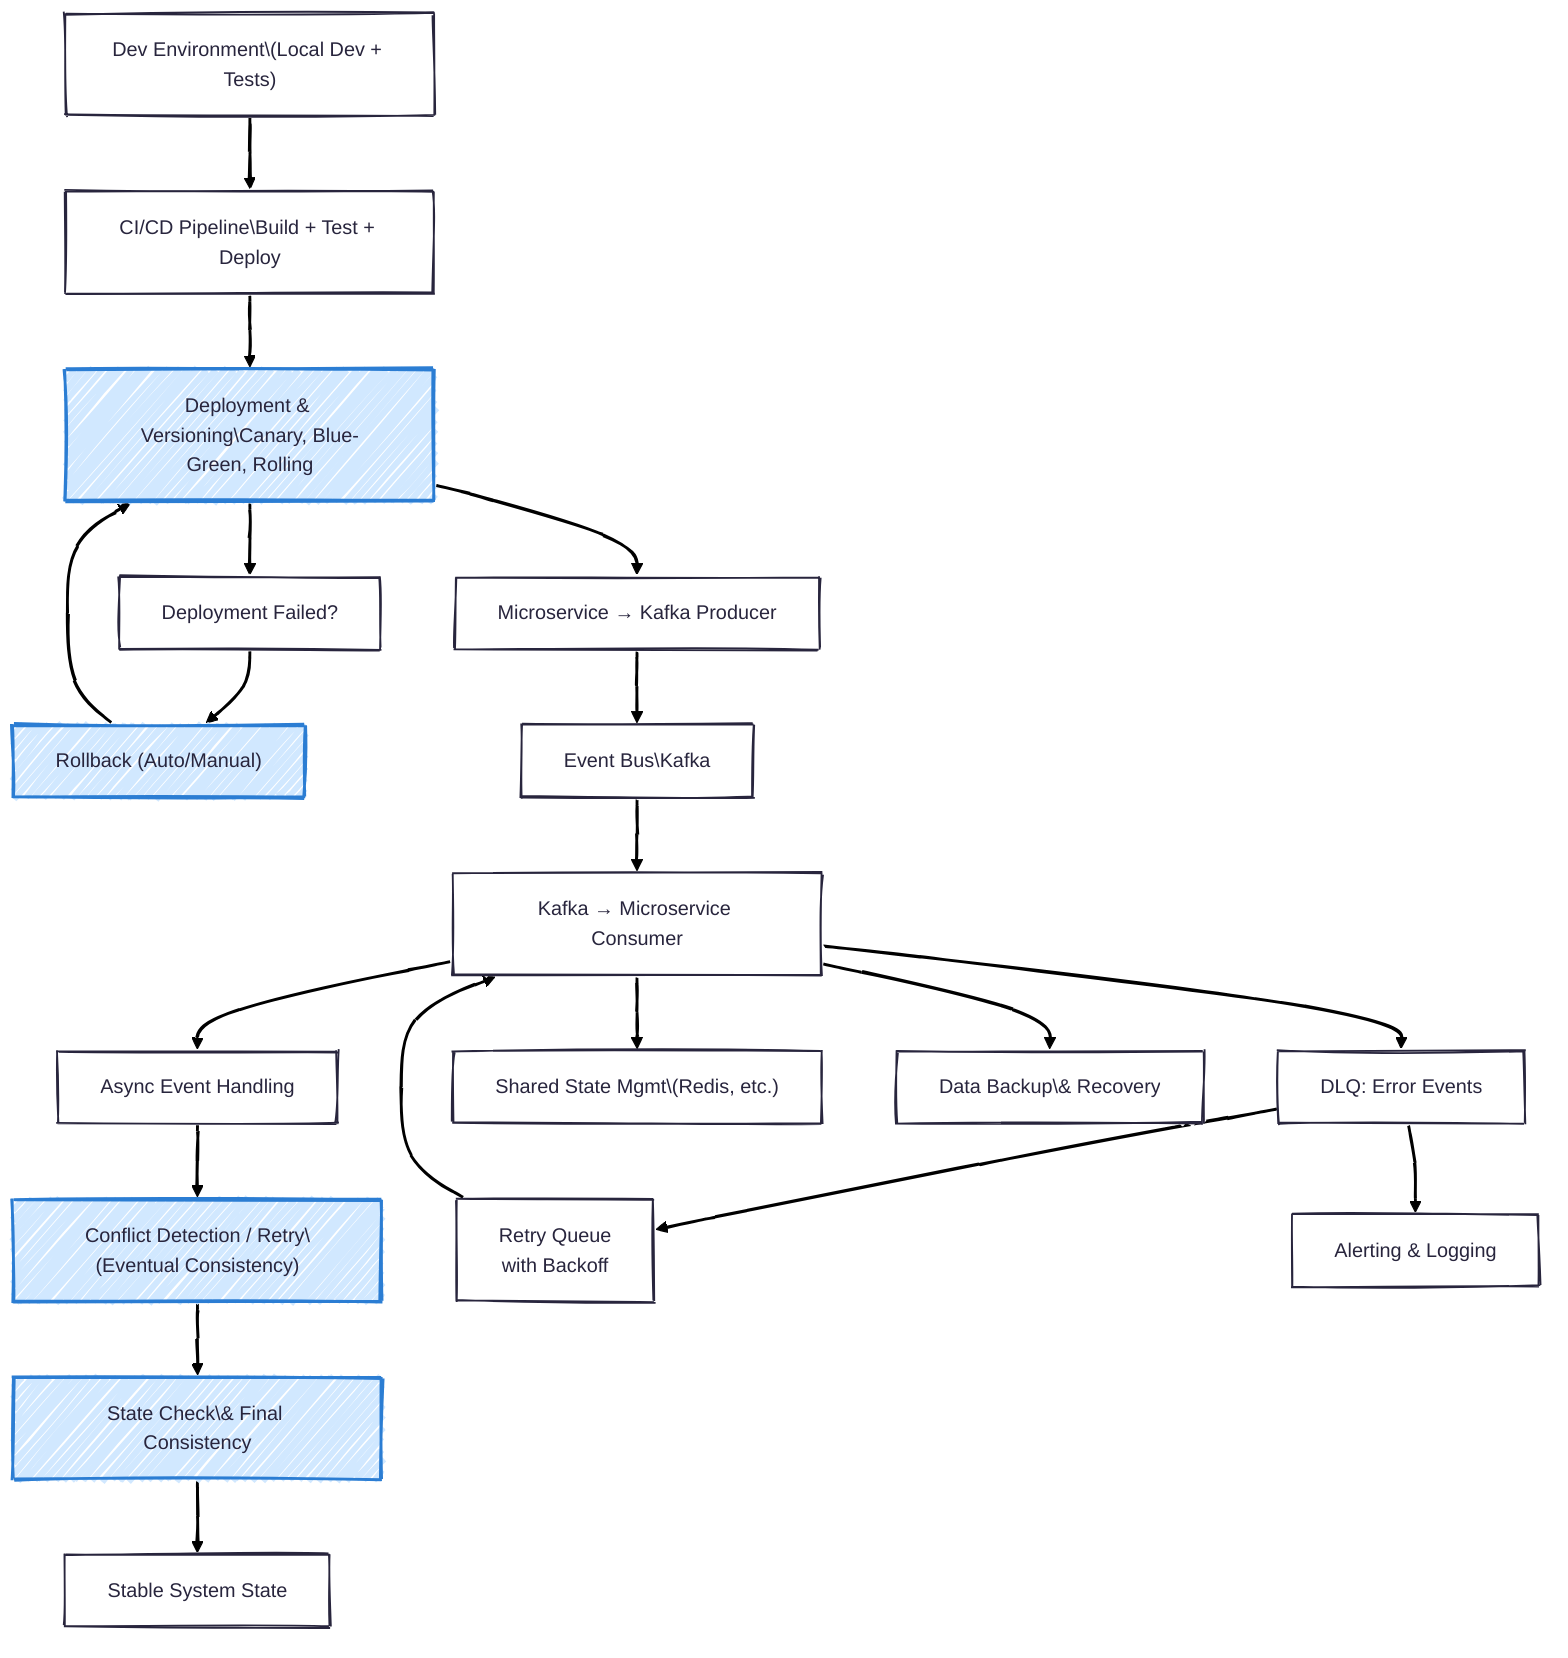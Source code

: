 ---
config:
  theme: redux
  layout: TB
  flowchart:
    curve: basis
  look: handDrawn
---
flowchart TD
  DEV["Dev Environment\(Local Dev + Tests)"]
  CI[CI/CD Pipeline\Build + Test + Deploy]
  VERSIONING[Deployment & Versioning\Canary, Blue-Green, Rolling]
  FAIL["Deployment Failed?"]
  ROLLBACK["Rollback (Auto/Manual)"]
  PRODUCER["Microservice → Kafka Producer"]
  KAFKA["Event Bus\Kafka"]
  CONSUMER["Kafka → Microservice Consumer"]
  ASYNC["Async Event Handling"]
  CONFLICT["Conflict Detection / Retry\(Eventual Consistency)"]
  DLQ["DLQ: Error Events"]
  RETRY["Retry Queue\nwith Backoff"]
  ALERT["Alerting & Logging"]
  CONSISTENCY["State Check\& Final Consistency"]
  STATE["Shared State Mgmt\(Redis, etc.)"]
  BACKUP["Data Backup\& Recovery"]
  DONE["Stable System State"]
  DEV --> CI
  CI --> VERSIONING
  VERSIONING --> FAIL
  FAIL --> ROLLBACK
  ROLLBACK --> VERSIONING
  VERSIONING --> PRODUCER
  PRODUCER --> KAFKA
  KAFKA --> CONSUMER
  CONSUMER --> ASYNC
  ASYNC --> CONFLICT --> CONSISTENCY
  CONSUMER --> STATE
  CONSUMER --> BACKUP
  CONSUMER --> DLQ
  DLQ --> RETRY --> CONSUMER
  DLQ --> ALERT
  CONSISTENCY --> DONE
  classDef highlight fill:#D1E8FF,stroke:#2B7DD3,stroke-width:2px;
  class VERSIONING,ROLLBACK,CONFLICT,CONSISTENCY highlight;